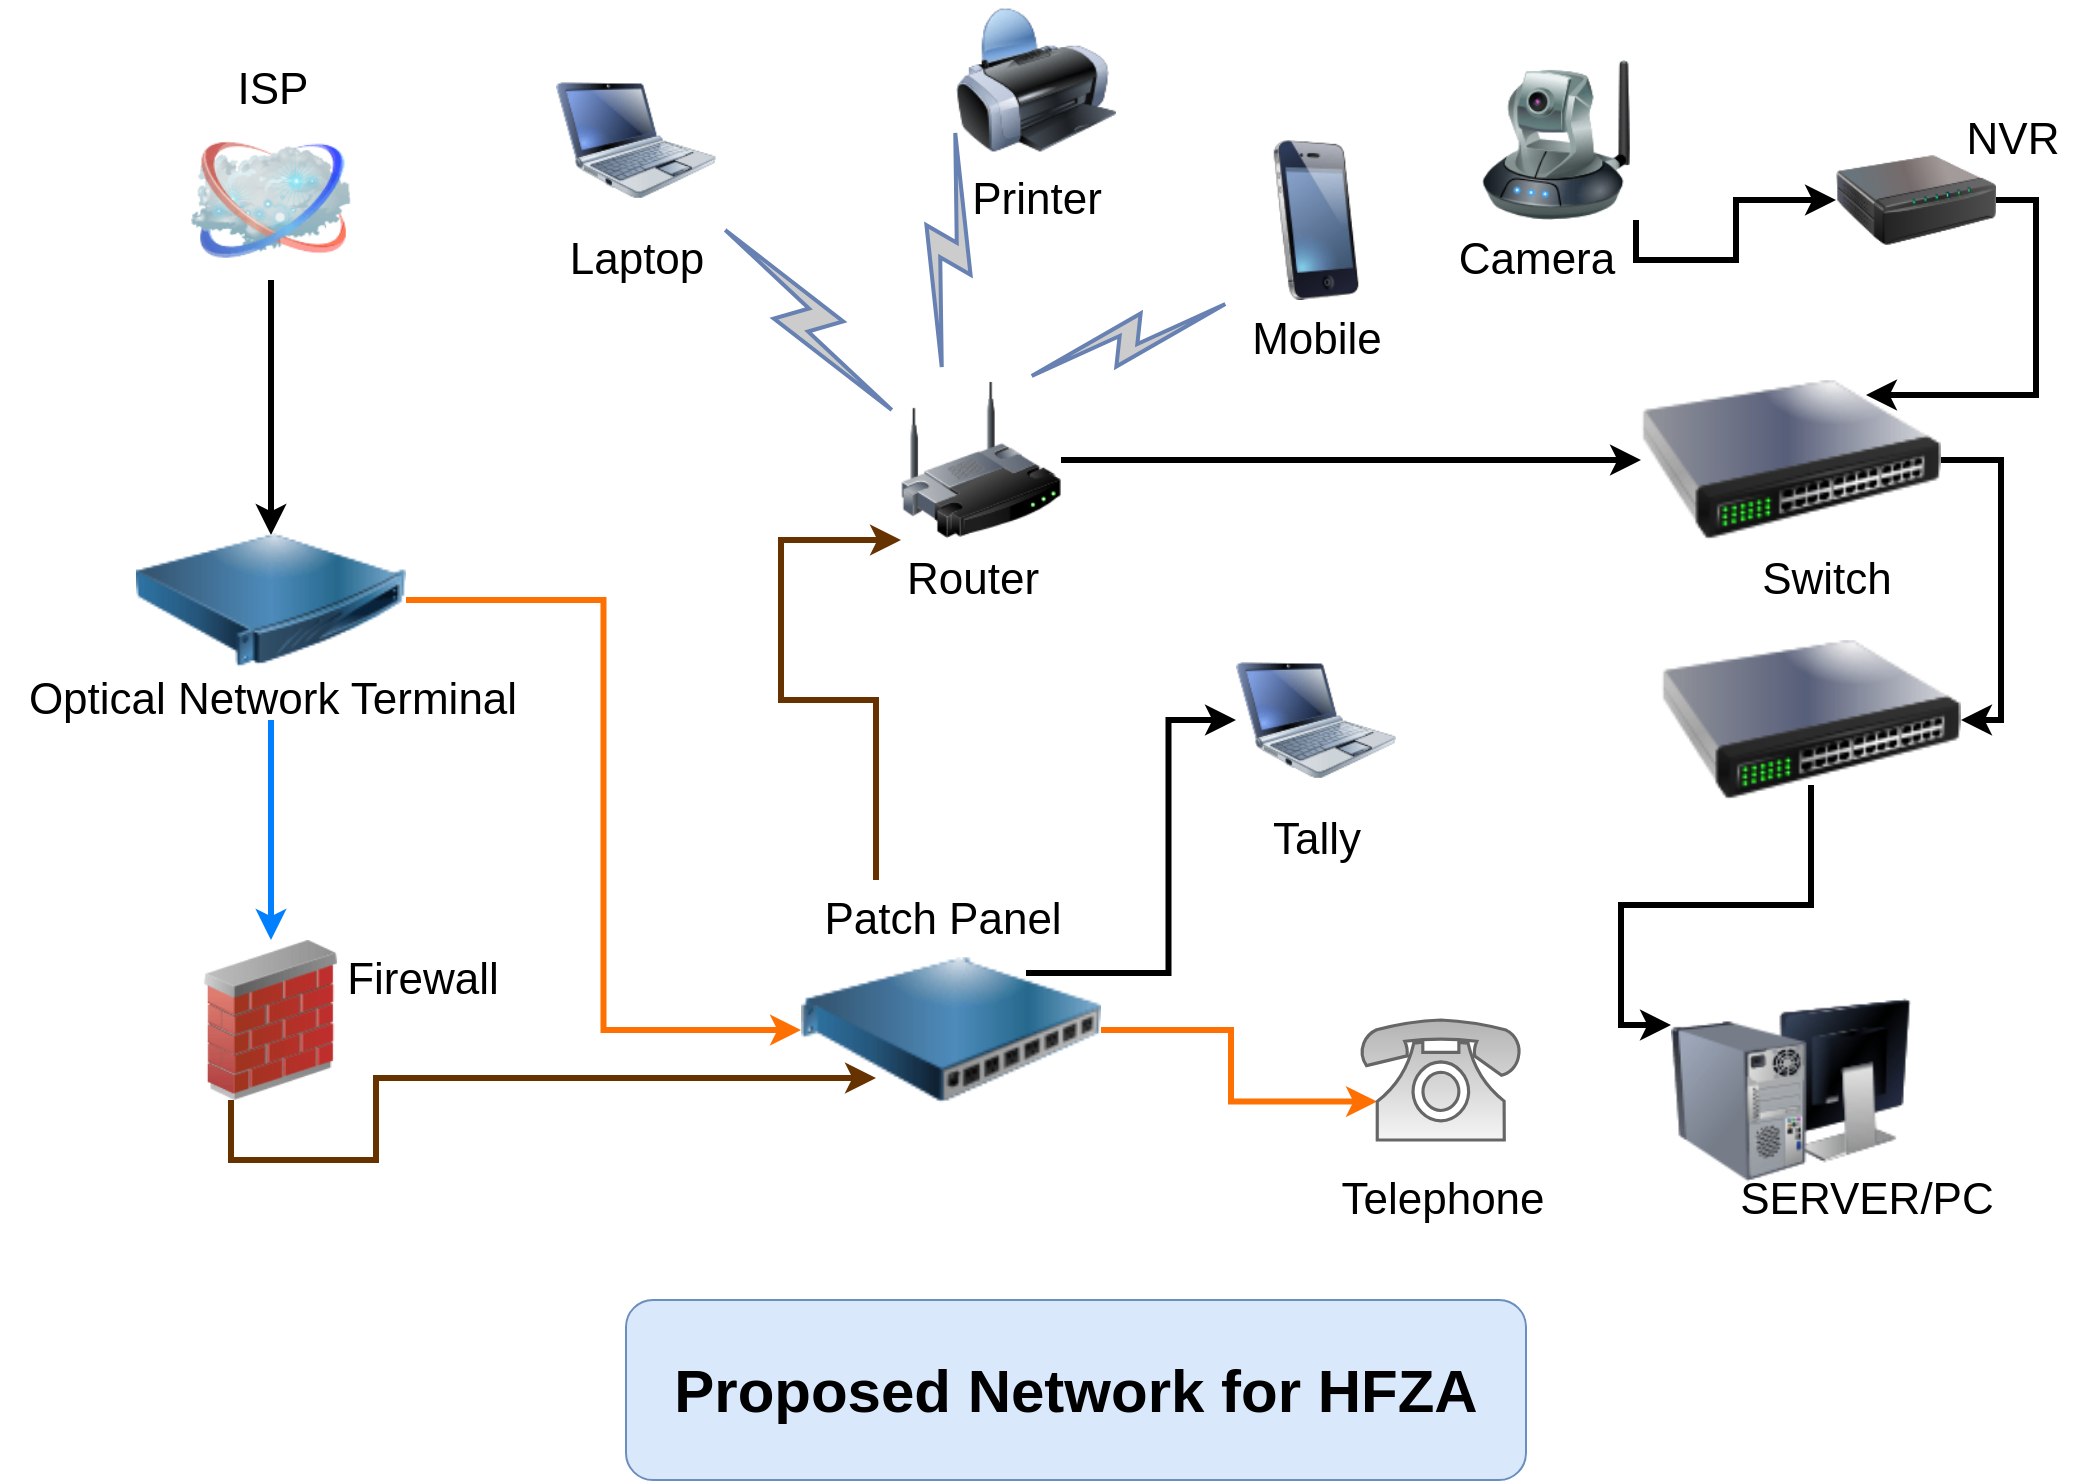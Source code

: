 <mxfile version="21.7.2" type="github">
  <diagram name="Page-1" id="55a83fd1-7818-8e21-69c5-c3457e3827bb">
    <mxGraphModel dx="1444" dy="1679" grid="1" gridSize="10" guides="1" tooltips="1" connect="1" arrows="1" fold="1" page="1" pageScale="1" pageWidth="1100" pageHeight="850" background="none" math="0" shadow="0">
      <root>
        <mxCell id="0" />
        <mxCell id="1" parent="0" />
        <mxCell id="4s7BZbVLVcyS78RvxXGr-51" style="edgeStyle=orthogonalEdgeStyle;rounded=0;orthogonalLoop=1;jettySize=auto;html=1;exitX=1;exitY=0.5;exitDx=0;exitDy=0;strokeWidth=3;" edge="1" parent="1" source="69ecfefc5c41e42c-1" target="4s7BZbVLVcyS78RvxXGr-44">
          <mxGeometry relative="1" as="geometry" />
        </mxCell>
        <mxCell id="69ecfefc5c41e42c-1" value="" style="image;html=1;labelBackgroundColor=#ffffff;image=img/lib/clip_art/networking/Wireless_Router_128x128.png;rounded=1;shadow=0;comic=0;strokeWidth=2;fontSize=22" parent="1" vertex="1">
          <mxGeometry x="462.5" y="-600" width="80" height="80" as="geometry" />
        </mxCell>
        <mxCell id="4s7BZbVLVcyS78RvxXGr-34" style="edgeStyle=orthogonalEdgeStyle;rounded=0;orthogonalLoop=1;jettySize=auto;html=1;exitX=0.5;exitY=1;exitDx=0;exitDy=0;entryX=0.5;entryY=0.25;entryDx=0;entryDy=0;strokeWidth=3;entryPerimeter=0;" edge="1" parent="1" source="69ecfefc5c41e42c-2" target="4s7BZbVLVcyS78RvxXGr-11">
          <mxGeometry relative="1" as="geometry" />
        </mxCell>
        <mxCell id="69ecfefc5c41e42c-2" value="ISP" style="image;html=1;labelBackgroundColor=#ffffff;image=img/lib/clip_art/networking/Cloud_128x128.png;rounded=1;shadow=0;comic=0;strokeWidth=2;fontSize=22;labelPosition=center;verticalLabelPosition=top;align=center;verticalAlign=bottom;" parent="1" vertex="1">
          <mxGeometry x="107.5" y="-730" width="80" height="80" as="geometry" />
        </mxCell>
        <mxCell id="69ecfefc5c41e42c-6" value="Printer" style="image;html=1;labelBackgroundColor=#ffffff;image=img/lib/clip_art/computers/Printer_128x128.png;rounded=1;shadow=0;comic=0;strokeWidth=2;fontSize=22" parent="1" vertex="1">
          <mxGeometry x="490" y="-790" width="80" height="80" as="geometry" />
        </mxCell>
        <mxCell id="69ecfefc5c41e42c-8" value="Mobile" style="image;html=1;labelBackgroundColor=#ffffff;image=img/lib/clip_art/telecommunication/iPhone_128x128.png;rounded=1;shadow=0;comic=0;strokeWidth=2;fontSize=22" parent="1" vertex="1">
          <mxGeometry x="630" y="-720" width="80" height="80" as="geometry" />
        </mxCell>
        <mxCell id="69ecfefc5c41e42c-9" value="Laptop" style="image;html=1;labelBackgroundColor=#ffffff;image=img/lib/clip_art/computers/Netbook_128x128.png;rounded=1;shadow=0;comic=0;strokeColor=#000000;strokeWidth=2;fillColor=#FFFFFF;fontSize=22;fontColor=#000000;" parent="1" vertex="1">
          <mxGeometry x="290" y="-760" width="80" height="80" as="geometry" />
        </mxCell>
        <mxCell id="4s7BZbVLVcyS78RvxXGr-1" value="&lt;font style=&quot;font-size: 30px;&quot;&gt;Proposed Network for HFZA&lt;/font&gt;" style="rounded=1;whiteSpace=wrap;html=1;fillColor=#dae8fc;strokeColor=#6c8ebf;fontStyle=1" vertex="1" parent="1">
          <mxGeometry x="325" y="-140" width="450" height="90" as="geometry" />
        </mxCell>
        <mxCell id="4s7BZbVLVcyS78RvxXGr-50" style="edgeStyle=orthogonalEdgeStyle;rounded=0;orthogonalLoop=1;jettySize=auto;html=1;exitX=0.25;exitY=0;exitDx=0;exitDy=0;entryX=0;entryY=1;entryDx=0;entryDy=0;strokeWidth=3;strokeColor=#663300;" edge="1" parent="1" source="4s7BZbVLVcyS78RvxXGr-2" target="69ecfefc5c41e42c-1">
          <mxGeometry relative="1" as="geometry">
            <Array as="points">
              <mxPoint x="449.5" y="-440" />
              <mxPoint x="402.5" y="-440" />
              <mxPoint x="402.5" y="-520" />
            </Array>
          </mxGeometry>
        </mxCell>
        <mxCell id="4s7BZbVLVcyS78RvxXGr-57" style="edgeStyle=orthogonalEdgeStyle;rounded=0;orthogonalLoop=1;jettySize=auto;html=1;exitX=1;exitY=0.5;exitDx=0;exitDy=0;entryX=0.1;entryY=0.68;entryDx=0;entryDy=0;entryPerimeter=0;strokeWidth=3;strokeColor=#FF7003;" edge="1" parent="1" source="4s7BZbVLVcyS78RvxXGr-2" target="4s7BZbVLVcyS78RvxXGr-23">
          <mxGeometry relative="1" as="geometry" />
        </mxCell>
        <mxCell id="4s7BZbVLVcyS78RvxXGr-70" style="edgeStyle=orthogonalEdgeStyle;rounded=0;orthogonalLoop=1;jettySize=auto;html=1;exitX=0.75;exitY=0.31;exitDx=0;exitDy=0;exitPerimeter=0;entryX=0;entryY=0.5;entryDx=0;entryDy=0;strokeColor=#000000;strokeWidth=3;" edge="1" parent="1" source="4s7BZbVLVcyS78RvxXGr-2" target="4s7BZbVLVcyS78RvxXGr-69">
          <mxGeometry relative="1" as="geometry" />
        </mxCell>
        <object label="" id="4s7BZbVLVcyS78RvxXGr-2">
          <mxCell style="image;html=1;image=img/lib/clip_art/networking/power_distribution_unit_128x128.png;points=[[0,0,0,0,0],[0,0.25,0,0,0],[0,0.5,0,0,0],[0,1,0,0,0],[0.25,0,0,0,0],[0.25,0.66,0,0,0],[0.25,1,0,0,0],[0.5,0,0,0,0],[0.5,1,0,0,0],[0.75,0,0,0,0],[0.75,0.31,0,0,0],[0.75,1,0,0,0],[1,0,0,0,0],[1,0.5,0,0,0],[1,0.75,0,0,0],[1,1,0,0,0]];" vertex="1" parent="1">
            <mxGeometry x="412.5" y="-350" width="150" height="150" as="geometry" />
          </mxCell>
        </object>
        <mxCell id="4s7BZbVLVcyS78RvxXGr-18" style="edgeStyle=orthogonalEdgeStyle;rounded=0;orthogonalLoop=1;jettySize=auto;html=1;strokeColor=#663300;strokeWidth=3;exitX=0.25;exitY=1;exitDx=0;exitDy=0;entryX=0.25;entryY=0.66;entryDx=0;entryDy=0;entryPerimeter=0;" edge="1" parent="1" source="4s7BZbVLVcyS78RvxXGr-6" target="4s7BZbVLVcyS78RvxXGr-2">
          <mxGeometry relative="1" as="geometry">
            <mxPoint x="182.5" y="-200" as="sourcePoint" />
            <Array as="points">
              <mxPoint x="127" y="-210" />
              <mxPoint x="200" y="-210" />
              <mxPoint x="200" y="-251" />
            </Array>
          </mxGeometry>
        </mxCell>
        <mxCell id="4s7BZbVLVcyS78RvxXGr-6" value="" style="image;html=1;image=img/lib/clip_art/networking/Firewall_02_128x128.png" vertex="1" parent="1">
          <mxGeometry x="107.5" y="-320" width="80" height="80" as="geometry" />
        </mxCell>
        <mxCell id="4s7BZbVLVcyS78RvxXGr-15" style="edgeStyle=orthogonalEdgeStyle;rounded=0;orthogonalLoop=1;jettySize=auto;html=1;exitX=0.5;exitY=1;exitDx=0;exitDy=0;entryX=0.5;entryY=0;entryDx=0;entryDy=0;labelBorderColor=none;strokeWidth=3;strokeColor=#007FFF;" edge="1" parent="1" source="4s7BZbVLVcyS78RvxXGr-11" target="4s7BZbVLVcyS78RvxXGr-6">
          <mxGeometry relative="1" as="geometry">
            <Array as="points">
              <mxPoint x="147.5" y="-430" />
              <mxPoint x="147.5" y="-430" />
            </Array>
          </mxGeometry>
        </mxCell>
        <mxCell id="4s7BZbVLVcyS78RvxXGr-67" style="edgeStyle=orthogonalEdgeStyle;rounded=0;orthogonalLoop=1;jettySize=auto;html=1;exitX=1;exitY=0.5;exitDx=0;exitDy=0;exitPerimeter=0;entryX=0;entryY=0.5;entryDx=0;entryDy=0;entryPerimeter=0;strokeWidth=3;strokeColor=#FF7003;" edge="1" parent="1" source="4s7BZbVLVcyS78RvxXGr-11" target="4s7BZbVLVcyS78RvxXGr-2">
          <mxGeometry relative="1" as="geometry" />
        </mxCell>
        <mxCell id="4s7BZbVLVcyS78RvxXGr-11" value="" style="image;html=1;image=img/lib/clip_art/networking/Concentrator_128x128.png;points=[[0,0,0,0,0],[0,0.25,0,0,0],[0,0.5,0,0,0],[0,0.75,0,0,0],[0,1,0,0,0],[0.25,0,0,0,0],[0.25,1,0,0,0],[0.5,0.25,0,0,0],[0.5,1,0,0,0],[0.75,0,0,0,0],[0.75,1,0,0,0],[1,0,0,0,0],[1,0.25,0,0,0],[1,0.5,0,0,0],[1,0.75,0,0,0],[1,1,0,0,0]];" vertex="1" parent="1">
          <mxGeometry x="80" y="-555" width="135" height="130" as="geometry" />
        </mxCell>
        <mxCell id="4s7BZbVLVcyS78RvxXGr-19" value="" style="html=1;outlineConnect=0;fillColor=#CCCCCC;strokeColor=#6881B3;gradientColor=none;gradientDirection=north;strokeWidth=2;shape=mxgraph.networks.comm_link_edge;html=1;rounded=0;exitX=0.75;exitY=0;exitDx=0;exitDy=0;entryX=0;entryY=1;entryDx=0;entryDy=0;" edge="1" parent="1" source="69ecfefc5c41e42c-1" target="69ecfefc5c41e42c-8">
          <mxGeometry width="100" height="100" relative="1" as="geometry">
            <mxPoint x="492.5" y="-600" as="sourcePoint" />
            <mxPoint x="592.5" y="-700" as="targetPoint" />
          </mxGeometry>
        </mxCell>
        <mxCell id="4s7BZbVLVcyS78RvxXGr-21" value="" style="html=1;outlineConnect=0;fillColor=#CCCCCC;strokeColor=#6881B3;gradientColor=none;gradientDirection=north;strokeWidth=2;shape=mxgraph.networks.comm_link_edge;html=1;rounded=0;exitX=0;exitY=0.25;exitDx=0;exitDy=0;entryX=1;entryY=1;entryDx=0;entryDy=0;" edge="1" parent="1" source="69ecfefc5c41e42c-1" target="69ecfefc5c41e42c-9">
          <mxGeometry width="100" height="100" relative="1" as="geometry">
            <mxPoint x="512.5" y="-470" as="sourcePoint" />
            <mxPoint x="592.5" y="-550" as="targetPoint" />
          </mxGeometry>
        </mxCell>
        <mxCell id="4s7BZbVLVcyS78RvxXGr-22" value="" style="html=1;outlineConnect=0;fillColor=#CCCCCC;strokeColor=#6881B3;gradientColor=none;gradientDirection=north;strokeWidth=2;shape=mxgraph.networks.comm_link_edge;html=1;rounded=0;exitX=0.25;exitY=0;exitDx=0;exitDy=0;entryX=0;entryY=0.75;entryDx=0;entryDy=0;" edge="1" parent="1" source="69ecfefc5c41e42c-1" target="69ecfefc5c41e42c-6">
          <mxGeometry width="100" height="100" relative="1" as="geometry">
            <mxPoint x="422.5" y="-590" as="sourcePoint" />
            <mxPoint x="502.5" y="-670" as="targetPoint" />
          </mxGeometry>
        </mxCell>
        <mxCell id="4s7BZbVLVcyS78RvxXGr-23" value="" style="verticalAlign=top;verticalLabelPosition=bottom;labelPosition=center;align=center;html=1;outlineConnect=0;gradientDirection=north;strokeWidth=2;shape=mxgraph.networks.phone_1;fillColor=#f5f5f5;strokeColor=#666666;gradientColor=#b3b3b3;" vertex="1" parent="1">
          <mxGeometry x="692.5" y="-280" width="80" height="60" as="geometry" />
        </mxCell>
        <mxCell id="4s7BZbVLVcyS78RvxXGr-28" value="&lt;font style=&quot;font-size: 22px;&quot;&gt;Optical Network Terminal&lt;/font&gt;" style="text;html=1;align=center;verticalAlign=middle;resizable=0;points=[];autosize=1;strokeColor=none;fillColor=none;" vertex="1" parent="1">
          <mxGeometry x="12.5" y="-460" width="270" height="40" as="geometry" />
        </mxCell>
        <mxCell id="4s7BZbVLVcyS78RvxXGr-35" value="&lt;font style=&quot;font-size: 22px;&quot;&gt;Firewall&lt;/font&gt;" style="text;html=1;align=center;verticalAlign=middle;resizable=0;points=[];autosize=1;strokeColor=none;fillColor=none;" vertex="1" parent="1">
          <mxGeometry x="172.5" y="-320" width="100" height="40" as="geometry" />
        </mxCell>
        <mxCell id="4s7BZbVLVcyS78RvxXGr-36" value="&lt;font style=&quot;font-size: 22px;&quot;&gt;Patch Panel&lt;/font&gt;" style="text;html=1;align=center;verticalAlign=middle;resizable=0;points=[];autosize=1;strokeColor=none;fillColor=none;" vertex="1" parent="1">
          <mxGeometry x="412.5" y="-350" width="140" height="40" as="geometry" />
        </mxCell>
        <mxCell id="4s7BZbVLVcyS78RvxXGr-37" value="&lt;font style=&quot;font-size: 22px;&quot;&gt;Telephone&lt;/font&gt;" style="text;html=1;align=center;verticalAlign=middle;resizable=0;points=[];autosize=1;strokeColor=none;fillColor=none;" vertex="1" parent="1">
          <mxGeometry x="667.5" y="-210" width="130" height="40" as="geometry" />
        </mxCell>
        <mxCell id="4s7BZbVLVcyS78RvxXGr-38" value="&lt;font style=&quot;font-size: 22px;&quot;&gt;Router&lt;/font&gt;" style="text;html=1;align=center;verticalAlign=middle;resizable=0;points=[];autosize=1;strokeColor=none;fillColor=none;" vertex="1" parent="1">
          <mxGeometry x="452.5" y="-520" width="90" height="40" as="geometry" />
        </mxCell>
        <mxCell id="4s7BZbVLVcyS78RvxXGr-43" value="" style="image;html=1;image=img/lib/clip_art/computers/Monitor_Tower_Behind_128x128.png" vertex="1" parent="1">
          <mxGeometry x="847.5" y="-310" width="120" height="130" as="geometry" />
        </mxCell>
        <mxCell id="4s7BZbVLVcyS78RvxXGr-56" style="edgeStyle=orthogonalEdgeStyle;rounded=0;orthogonalLoop=1;jettySize=auto;html=1;exitX=1;exitY=0.5;exitDx=0;exitDy=0;entryX=1;entryY=0.5;entryDx=0;entryDy=0;strokeWidth=3;" edge="1" parent="1" source="4s7BZbVLVcyS78RvxXGr-44" target="4s7BZbVLVcyS78RvxXGr-53">
          <mxGeometry relative="1" as="geometry" />
        </mxCell>
        <mxCell id="4s7BZbVLVcyS78RvxXGr-44" value="" style="image;html=1;image=img/lib/clip_art/networking/Switch_128x128.png;points=[[0,0,0,0,0],[0,0.25,0,0,0],[0,0.5,0,0,0],[0,0.75,0,0,0],[0,1,0,0,0],[0.25,0,0,0,0],[0.25,1,0,0,0],[0.5,0,0,0,0],[0.5,1,0,0,0],[0.75,0,0,0,0],[0.75,0.25,0,0,0],[0.75,1,0,0,0],[1,0,0,0,0],[1,0.5,0,0,0],[1,0.75,0,0,0],[1,1,0,0,0]];" vertex="1" parent="1">
          <mxGeometry x="832.5" y="-625" width="150" height="130" as="geometry" />
        </mxCell>
        <mxCell id="4s7BZbVLVcyS78RvxXGr-54" style="edgeStyle=orthogonalEdgeStyle;rounded=0;orthogonalLoop=1;jettySize=auto;html=1;exitX=0.5;exitY=0.75;exitDx=0;exitDy=0;entryX=0;entryY=0.25;entryDx=0;entryDy=0;exitPerimeter=0;strokeWidth=3;" edge="1" parent="1" source="4s7BZbVLVcyS78RvxXGr-53" target="4s7BZbVLVcyS78RvxXGr-43">
          <mxGeometry relative="1" as="geometry" />
        </mxCell>
        <mxCell id="4s7BZbVLVcyS78RvxXGr-53" value="" style="image;html=1;image=img/lib/clip_art/networking/Switch_128x128.png;points=[[0,0,0,0,0],[0,0.25,0,0,0],[0,0.5,0,0,0],[0,0.75,0,0,0],[0,1,0,0,0],[0.25,0,0,0,0],[0.25,1,0,0,0],[0.5,0,0,0,0],[0.5,0.75,0,0,0],[0.75,0,0,0,0],[0.75,1,0,0,0],[1,0,0,0,0],[1,0.25,0,0,0],[1,0.5,0,0,0],[1,0.75,0,0,0],[1,1,0,0,0]];" vertex="1" parent="1">
          <mxGeometry x="842.5" y="-495" width="150" height="130" as="geometry" />
        </mxCell>
        <mxCell id="4s7BZbVLVcyS78RvxXGr-64" style="edgeStyle=orthogonalEdgeStyle;rounded=0;orthogonalLoop=1;jettySize=auto;html=1;exitX=1;exitY=1;exitDx=0;exitDy=0;entryX=0;entryY=0.5;entryDx=0;entryDy=0;strokeWidth=3;" edge="1" parent="1" source="4s7BZbVLVcyS78RvxXGr-58" target="4s7BZbVLVcyS78RvxXGr-61">
          <mxGeometry relative="1" as="geometry" />
        </mxCell>
        <mxCell id="4s7BZbVLVcyS78RvxXGr-58" value="" style="image;html=1;image=img/lib/clip_art/networking/Ip_Camera_128x128.png" vertex="1" parent="1">
          <mxGeometry x="750" y="-760" width="80" height="80" as="geometry" />
        </mxCell>
        <mxCell id="4s7BZbVLVcyS78RvxXGr-60" value="&lt;font style=&quot;font-size: 22px;&quot;&gt;Switch&lt;/font&gt;" style="text;html=1;align=center;verticalAlign=middle;resizable=0;points=[];autosize=1;strokeColor=none;fillColor=none;" vertex="1" parent="1">
          <mxGeometry x="880" y="-520" width="90" height="40" as="geometry" />
        </mxCell>
        <mxCell id="4s7BZbVLVcyS78RvxXGr-63" style="edgeStyle=orthogonalEdgeStyle;rounded=0;orthogonalLoop=1;jettySize=auto;html=1;exitX=1;exitY=0.5;exitDx=0;exitDy=0;entryX=0.75;entryY=0.25;entryDx=0;entryDy=0;entryPerimeter=0;strokeWidth=3;" edge="1" parent="1" source="4s7BZbVLVcyS78RvxXGr-61" target="4s7BZbVLVcyS78RvxXGr-44">
          <mxGeometry relative="1" as="geometry">
            <Array as="points">
              <mxPoint x="1030" y="-690" />
              <mxPoint x="1030" y="-592" />
            </Array>
          </mxGeometry>
        </mxCell>
        <mxCell id="4s7BZbVLVcyS78RvxXGr-61" value="" style="image;html=1;image=img/lib/clip_art/networking/Print_Server_128x128.png" vertex="1" parent="1">
          <mxGeometry x="930" y="-730" width="80" height="80" as="geometry" />
        </mxCell>
        <mxCell id="4s7BZbVLVcyS78RvxXGr-65" value="&lt;font style=&quot;font-size: 22px;&quot;&gt;NVR&lt;/font&gt;" style="text;html=1;align=center;verticalAlign=middle;resizable=0;points=[];autosize=1;strokeColor=none;fillColor=none;" vertex="1" parent="1">
          <mxGeometry x="982.5" y="-740" width="70" height="40" as="geometry" />
        </mxCell>
        <mxCell id="4s7BZbVLVcyS78RvxXGr-66" value="&lt;font style=&quot;font-size: 22px;&quot;&gt;Camera&lt;/font&gt;" style="text;html=1;align=center;verticalAlign=middle;resizable=0;points=[];autosize=1;strokeColor=none;fillColor=none;" vertex="1" parent="1">
          <mxGeometry x="730" y="-680" width="100" height="40" as="geometry" />
        </mxCell>
        <mxCell id="4s7BZbVLVcyS78RvxXGr-69" value="Tally" style="image;html=1;labelBackgroundColor=#ffffff;image=img/lib/clip_art/computers/Netbook_128x128.png;rounded=1;shadow=0;comic=0;strokeColor=#000000;strokeWidth=2;fillColor=#FFFFFF;fontSize=22;fontColor=#000000;" vertex="1" parent="1">
          <mxGeometry x="630" y="-470" width="80" height="80" as="geometry" />
        </mxCell>
        <mxCell id="4s7BZbVLVcyS78RvxXGr-71" value="&lt;font style=&quot;font-size: 22px;&quot;&gt;SERVER/PC&lt;/font&gt;" style="text;html=1;align=center;verticalAlign=middle;resizable=0;points=[];autosize=1;strokeColor=none;fillColor=none;" vertex="1" parent="1">
          <mxGeometry x="870" y="-210" width="150" height="40" as="geometry" />
        </mxCell>
      </root>
    </mxGraphModel>
  </diagram>
</mxfile>
